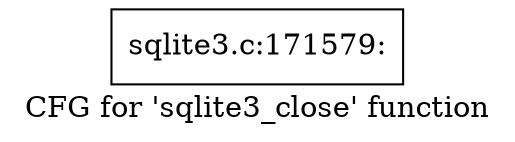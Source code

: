 digraph "CFG for 'sqlite3_close' function" {
	label="CFG for 'sqlite3_close' function";

	Node0x55c0f54a46c0 [shape=record,label="{sqlite3.c:171579:}"];
}
